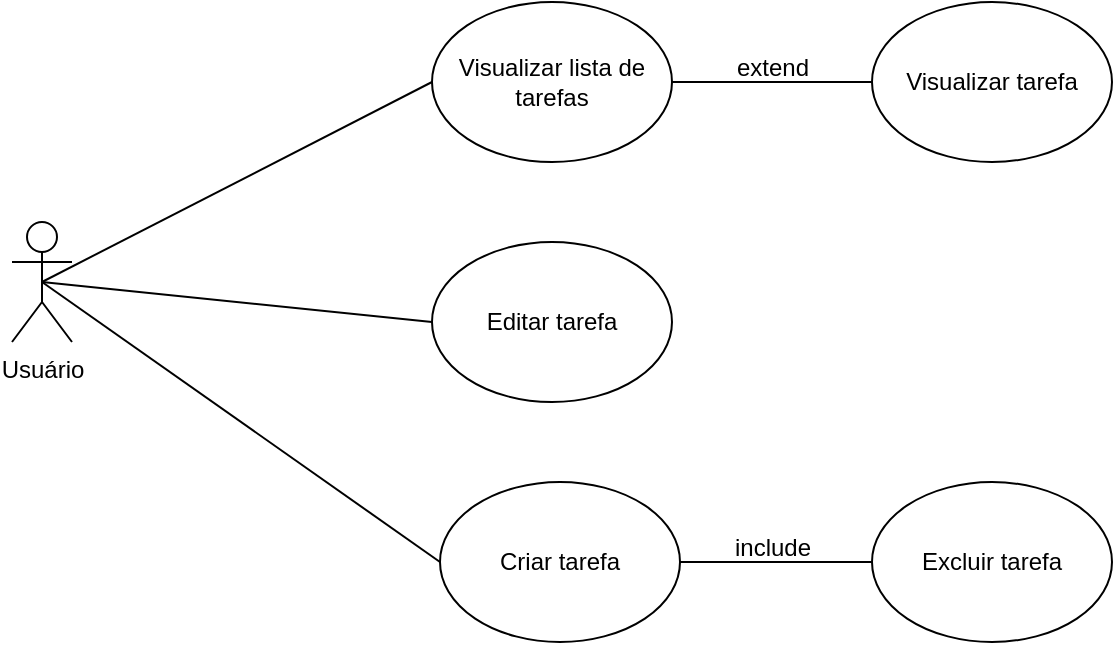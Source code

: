 <mxfile version="24.2.2" type="device">
  <diagram name="Página-1" id="dAu-gjBXxnC91OJZTj6k">
    <mxGraphModel dx="1434" dy="780" grid="1" gridSize="10" guides="1" tooltips="1" connect="1" arrows="1" fold="1" page="1" pageScale="1" pageWidth="827" pageHeight="1169" math="0" shadow="0">
      <root>
        <mxCell id="0" />
        <mxCell id="1" parent="0" />
        <mxCell id="jAg7anBofTwvCOxkoS0x-1" value="Usuário" style="shape=umlActor;verticalLabelPosition=bottom;verticalAlign=top;html=1;outlineConnect=0;" vertex="1" parent="1">
          <mxGeometry x="140" y="230" width="30" height="60" as="geometry" />
        </mxCell>
        <mxCell id="jAg7anBofTwvCOxkoS0x-2" value="Visualizar lista de tarefas" style="ellipse;whiteSpace=wrap;html=1;" vertex="1" parent="1">
          <mxGeometry x="350" y="120" width="120" height="80" as="geometry" />
        </mxCell>
        <mxCell id="jAg7anBofTwvCOxkoS0x-3" value="Editar tarefa" style="ellipse;whiteSpace=wrap;html=1;" vertex="1" parent="1">
          <mxGeometry x="350" y="240" width="120" height="80" as="geometry" />
        </mxCell>
        <mxCell id="jAg7anBofTwvCOxkoS0x-4" value="Criar tarefa" style="ellipse;whiteSpace=wrap;html=1;" vertex="1" parent="1">
          <mxGeometry x="354" y="360" width="120" height="80" as="geometry" />
        </mxCell>
        <mxCell id="jAg7anBofTwvCOxkoS0x-6" value="" style="endArrow=none;html=1;rounded=0;exitX=0.5;exitY=0.5;exitDx=0;exitDy=0;exitPerimeter=0;entryX=0;entryY=0.5;entryDx=0;entryDy=0;" edge="1" parent="1" source="jAg7anBofTwvCOxkoS0x-1" target="jAg7anBofTwvCOxkoS0x-2">
          <mxGeometry width="50" height="50" relative="1" as="geometry">
            <mxPoint x="390" y="430" as="sourcePoint" />
            <mxPoint x="440" y="380" as="targetPoint" />
          </mxGeometry>
        </mxCell>
        <mxCell id="jAg7anBofTwvCOxkoS0x-7" value="" style="endArrow=none;html=1;rounded=0;entryX=0;entryY=0.5;entryDx=0;entryDy=0;exitX=0.5;exitY=0.5;exitDx=0;exitDy=0;exitPerimeter=0;" edge="1" parent="1" source="jAg7anBofTwvCOxkoS0x-1" target="jAg7anBofTwvCOxkoS0x-3">
          <mxGeometry width="50" height="50" relative="1" as="geometry">
            <mxPoint x="390" y="430" as="sourcePoint" />
            <mxPoint x="440" y="380" as="targetPoint" />
          </mxGeometry>
        </mxCell>
        <mxCell id="jAg7anBofTwvCOxkoS0x-8" value="" style="endArrow=none;html=1;rounded=0;exitX=0.5;exitY=0.5;exitDx=0;exitDy=0;exitPerimeter=0;entryX=0;entryY=0.5;entryDx=0;entryDy=0;" edge="1" parent="1" source="jAg7anBofTwvCOxkoS0x-1" target="jAg7anBofTwvCOxkoS0x-4">
          <mxGeometry width="50" height="50" relative="1" as="geometry">
            <mxPoint x="200" y="400" as="sourcePoint" />
            <mxPoint x="250" y="350" as="targetPoint" />
          </mxGeometry>
        </mxCell>
        <mxCell id="jAg7anBofTwvCOxkoS0x-10" value="Visualizar tarefa" style="ellipse;whiteSpace=wrap;html=1;" vertex="1" parent="1">
          <mxGeometry x="570" y="120" width="120" height="80" as="geometry" />
        </mxCell>
        <mxCell id="jAg7anBofTwvCOxkoS0x-11" value="" style="endArrow=none;html=1;rounded=0;exitX=1;exitY=0.5;exitDx=0;exitDy=0;entryX=0;entryY=0.5;entryDx=0;entryDy=0;" edge="1" parent="1" source="jAg7anBofTwvCOxkoS0x-2" target="jAg7anBofTwvCOxkoS0x-10">
          <mxGeometry width="50" height="50" relative="1" as="geometry">
            <mxPoint x="390" y="430" as="sourcePoint" />
            <mxPoint x="570" y="170" as="targetPoint" />
            <Array as="points">
              <mxPoint x="520" y="160" />
            </Array>
          </mxGeometry>
        </mxCell>
        <mxCell id="jAg7anBofTwvCOxkoS0x-12" value="Excluir tarefa" style="ellipse;whiteSpace=wrap;html=1;" vertex="1" parent="1">
          <mxGeometry x="570" y="360" width="120" height="80" as="geometry" />
        </mxCell>
        <mxCell id="jAg7anBofTwvCOxkoS0x-13" value="" style="endArrow=none;html=1;rounded=0;exitX=1;exitY=0.5;exitDx=0;exitDy=0;entryX=0;entryY=0.5;entryDx=0;entryDy=0;" edge="1" parent="1" source="jAg7anBofTwvCOxkoS0x-4" target="jAg7anBofTwvCOxkoS0x-12">
          <mxGeometry width="50" height="50" relative="1" as="geometry">
            <mxPoint x="490" y="450" as="sourcePoint" />
            <mxPoint x="540" y="400" as="targetPoint" />
          </mxGeometry>
        </mxCell>
        <mxCell id="jAg7anBofTwvCOxkoS0x-14" value="extend" style="text;html=1;align=center;verticalAlign=middle;resizable=0;points=[];autosize=1;strokeColor=none;fillColor=none;" vertex="1" parent="1">
          <mxGeometry x="490" y="138" width="60" height="30" as="geometry" />
        </mxCell>
        <mxCell id="jAg7anBofTwvCOxkoS0x-15" value="include" style="text;html=1;align=center;verticalAlign=middle;resizable=0;points=[];autosize=1;strokeColor=none;fillColor=none;" vertex="1" parent="1">
          <mxGeometry x="490" y="378" width="60" height="30" as="geometry" />
        </mxCell>
      </root>
    </mxGraphModel>
  </diagram>
</mxfile>
